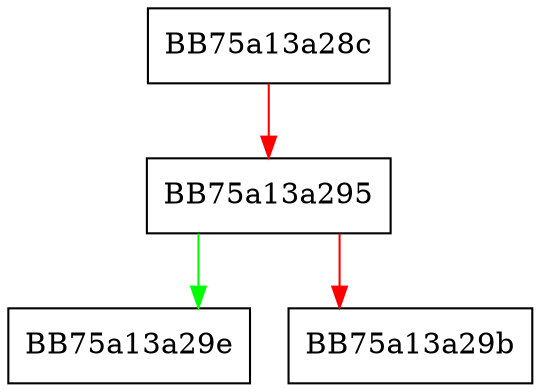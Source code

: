 digraph IsSpecialVirusName {
  node [shape="box"];
  graph [splines=ortho];
  BB75a13a28c -> BB75a13a295 [color="red"];
  BB75a13a295 -> BB75a13a29e [color="green"];
  BB75a13a295 -> BB75a13a29b [color="red"];
}